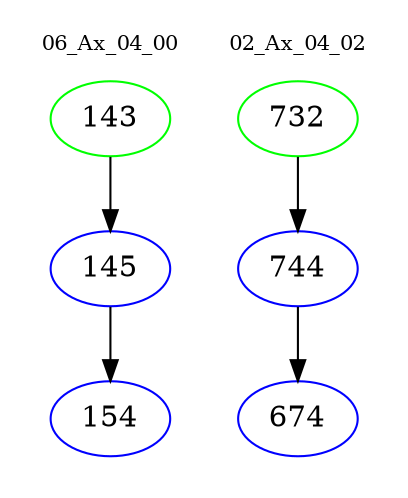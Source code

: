 digraph{
subgraph cluster_0 {
color = white
label = "06_Ax_04_00";
fontsize=10;
T0_143 [label="143", color="green"]
T0_143 -> T0_145 [color="black"]
T0_145 [label="145", color="blue"]
T0_145 -> T0_154 [color="black"]
T0_154 [label="154", color="blue"]
}
subgraph cluster_1 {
color = white
label = "02_Ax_04_02";
fontsize=10;
T1_732 [label="732", color="green"]
T1_732 -> T1_744 [color="black"]
T1_744 [label="744", color="blue"]
T1_744 -> T1_674 [color="black"]
T1_674 [label="674", color="blue"]
}
}

